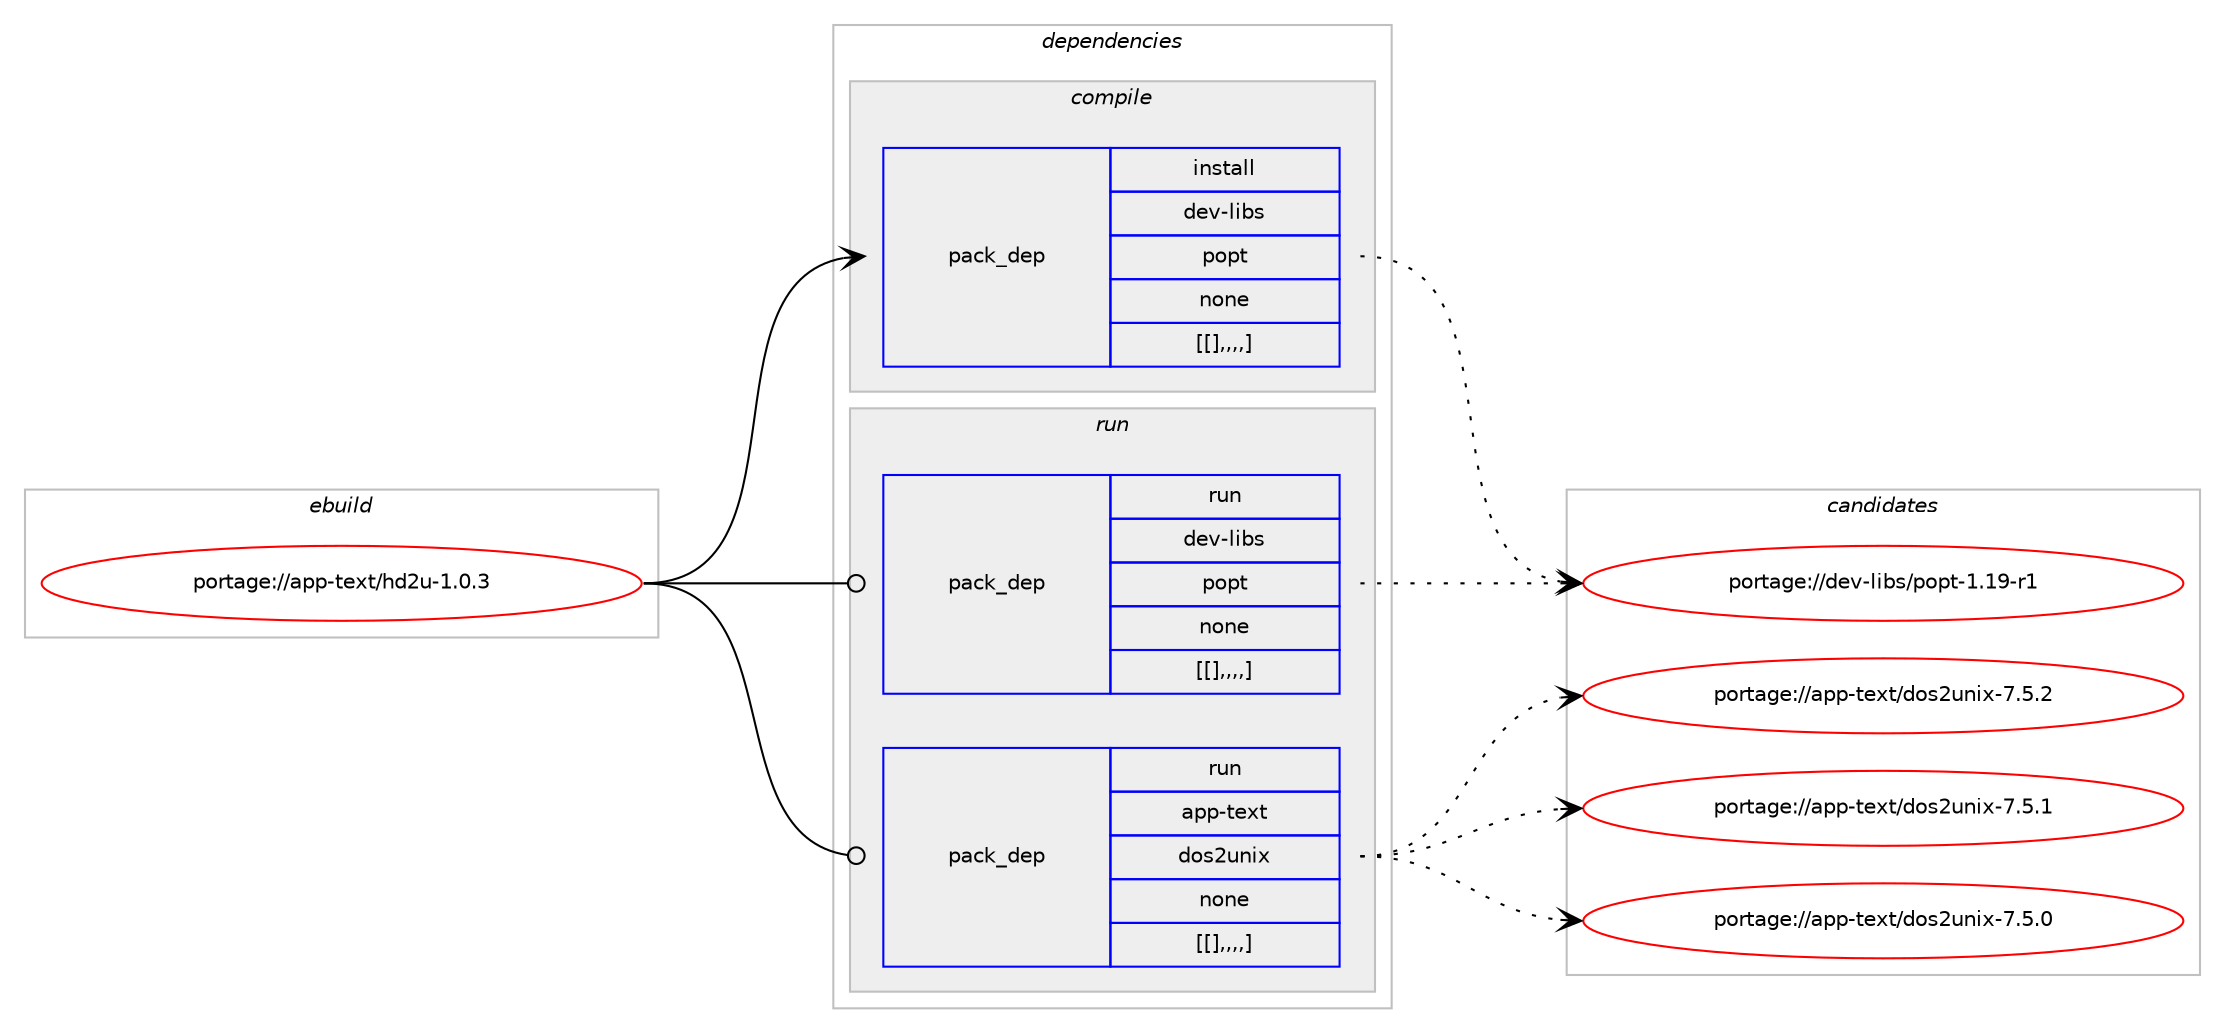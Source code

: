digraph prolog {

# *************
# Graph options
# *************

newrank=true;
concentrate=true;
compound=true;
graph [rankdir=LR,fontname=Helvetica,fontsize=10,ranksep=1.5];#, ranksep=2.5, nodesep=0.2];
edge  [arrowhead=vee];
node  [fontname=Helvetica,fontsize=10];

# **********
# The ebuild
# **********

subgraph cluster_leftcol {
color=gray;
label=<<i>ebuild</i>>;
id [label="portage://app-text/hd2u-1.0.3", color=red, width=4, href="../app-text/hd2u-1.0.3.svg"];
}

# ****************
# The dependencies
# ****************

subgraph cluster_midcol {
color=gray;
label=<<i>dependencies</i>>;
subgraph cluster_compile {
fillcolor="#eeeeee";
style=filled;
label=<<i>compile</i>>;
subgraph pack40765 {
dependency57848 [label=<<TABLE BORDER="0" CELLBORDER="1" CELLSPACING="0" CELLPADDING="4" WIDTH="220"><TR><TD ROWSPAN="6" CELLPADDING="30">pack_dep</TD></TR><TR><TD WIDTH="110">install</TD></TR><TR><TD>dev-libs</TD></TR><TR><TD>popt</TD></TR><TR><TD>none</TD></TR><TR><TD>[[],,,,]</TD></TR></TABLE>>, shape=none, color=blue];
}
id:e -> dependency57848:w [weight=20,style="solid",arrowhead="vee"];
}
subgraph cluster_compileandrun {
fillcolor="#eeeeee";
style=filled;
label=<<i>compile and run</i>>;
}
subgraph cluster_run {
fillcolor="#eeeeee";
style=filled;
label=<<i>run</i>>;
subgraph pack40861 {
dependency57873 [label=<<TABLE BORDER="0" CELLBORDER="1" CELLSPACING="0" CELLPADDING="4" WIDTH="220"><TR><TD ROWSPAN="6" CELLPADDING="30">pack_dep</TD></TR><TR><TD WIDTH="110">run</TD></TR><TR><TD>dev-libs</TD></TR><TR><TD>popt</TD></TR><TR><TD>none</TD></TR><TR><TD>[[],,,,]</TD></TR></TABLE>>, shape=none, color=blue];
}
id:e -> dependency57873:w [weight=20,style="solid",arrowhead="odot"];
subgraph pack40885 {
dependency57879 [label=<<TABLE BORDER="0" CELLBORDER="1" CELLSPACING="0" CELLPADDING="4" WIDTH="220"><TR><TD ROWSPAN="6" CELLPADDING="30">pack_dep</TD></TR><TR><TD WIDTH="110">run</TD></TR><TR><TD>app-text</TD></TR><TR><TD>dos2unix</TD></TR><TR><TD>none</TD></TR><TR><TD>[[],,,,]</TD></TR></TABLE>>, shape=none, color=blue];
}
id:e -> dependency57879:w [weight=20,style="solid",arrowhead="odot"];
}
}

# **************
# The candidates
# **************

subgraph cluster_choices {
rank=same;
color=gray;
label=<<i>candidates</i>>;

subgraph choice39031 {
color=black;
nodesep=1;
choice10010111845108105981154711211111211645494649574511449 [label="portage://dev-libs/popt-1.19-r1", color=red, width=4,href="../dev-libs/popt-1.19-r1.svg"];
dependency57848:e -> choice10010111845108105981154711211111211645494649574511449:w [style=dotted,weight="100"];
}
subgraph choice39032 {
color=black;
nodesep=1;
choice10010111845108105981154711211111211645494649574511449 [label="portage://dev-libs/popt-1.19-r1", color=red, width=4,href="../dev-libs/popt-1.19-r1.svg"];
dependency57873:e -> choice10010111845108105981154711211111211645494649574511449:w [style=dotted,weight="100"];
}
subgraph choice39034 {
color=black;
nodesep=1;
choice97112112451161011201164710011111550117110105120455546534650 [label="portage://app-text/dos2unix-7.5.2", color=red, width=4,href="../app-text/dos2unix-7.5.2.svg"];
choice97112112451161011201164710011111550117110105120455546534649 [label="portage://app-text/dos2unix-7.5.1", color=red, width=4,href="../app-text/dos2unix-7.5.1.svg"];
choice97112112451161011201164710011111550117110105120455546534648 [label="portage://app-text/dos2unix-7.5.0", color=red, width=4,href="../app-text/dos2unix-7.5.0.svg"];
dependency57879:e -> choice97112112451161011201164710011111550117110105120455546534650:w [style=dotted,weight="100"];
dependency57879:e -> choice97112112451161011201164710011111550117110105120455546534649:w [style=dotted,weight="100"];
dependency57879:e -> choice97112112451161011201164710011111550117110105120455546534648:w [style=dotted,weight="100"];
}
}

}
